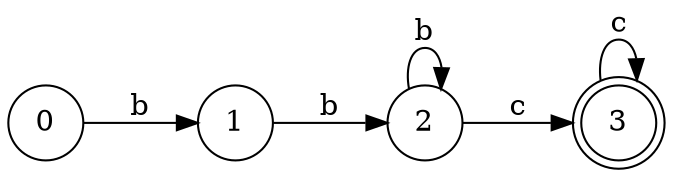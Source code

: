 digraph regex {
  rankdir=LR;
  node [shape="circle"];
  /*
    /b{2,}c+/
  */

  3 [shape="doublecircle" rank="3"];
  0 -> 1 [label=" b "];
  1 -> 2 [label=" b "];
  2 -> 2 [label=" b "];
  2 -> 3 [label=" c "];
  3 -> 3 [label=" c "];
}
